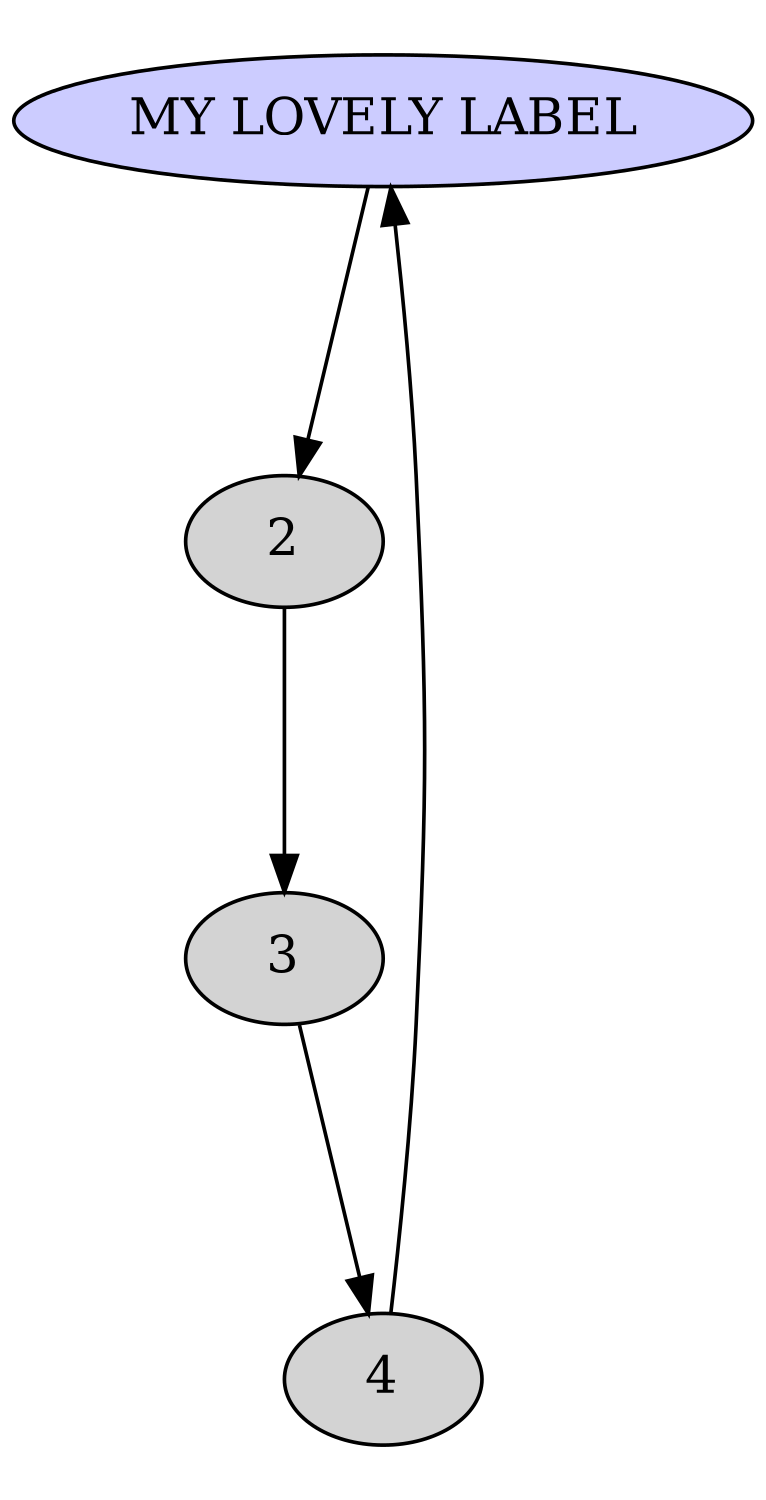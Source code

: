 strict digraph "" {
	graph [bb="0,0,20000,22000", 
		   size="10, 10!"
		   ratio="2x2"];
	node [label="\N",
		style=filled
	];
	1	[fillcolor="#CCCCFF",
		height=0.5,
		label="MY LOVELY LABEL",
		pos="0, 0",
		width=2.7984];
	2	[height=0.5,
		pos="10, 0",
		width=0.75];
	1 -> 2	[pos="e,80.153,179.62 94.067,215.7 90.981,207.7 87.249,198.02 83.829,189.15"];
	3	[height=0.5,
		pos="10, 10",
		width=0.75];
	2 -> 3	[pos="e,73.741,108.1 73.741,143.7 73.741,135.98 73.741,126.71 73.741,118.11"];
	4	[height=0.5,
		pos="0, 10",
		width=0.75];
	3 -> 4	[pos="e,94.201,35.956 80.14,72.411 83.255,64.335 87.075,54.431 90.576,45.355"];
	4 -> 1	[pos="e,104.39,215.91 104.39,36.092 106.42,46.431 108.72,59.91 109.74,72 113.77,119.83 113.77,132.17 109.74,180 109.02,188.5 107.67,197.69 \
106.23,205.99"];
}
